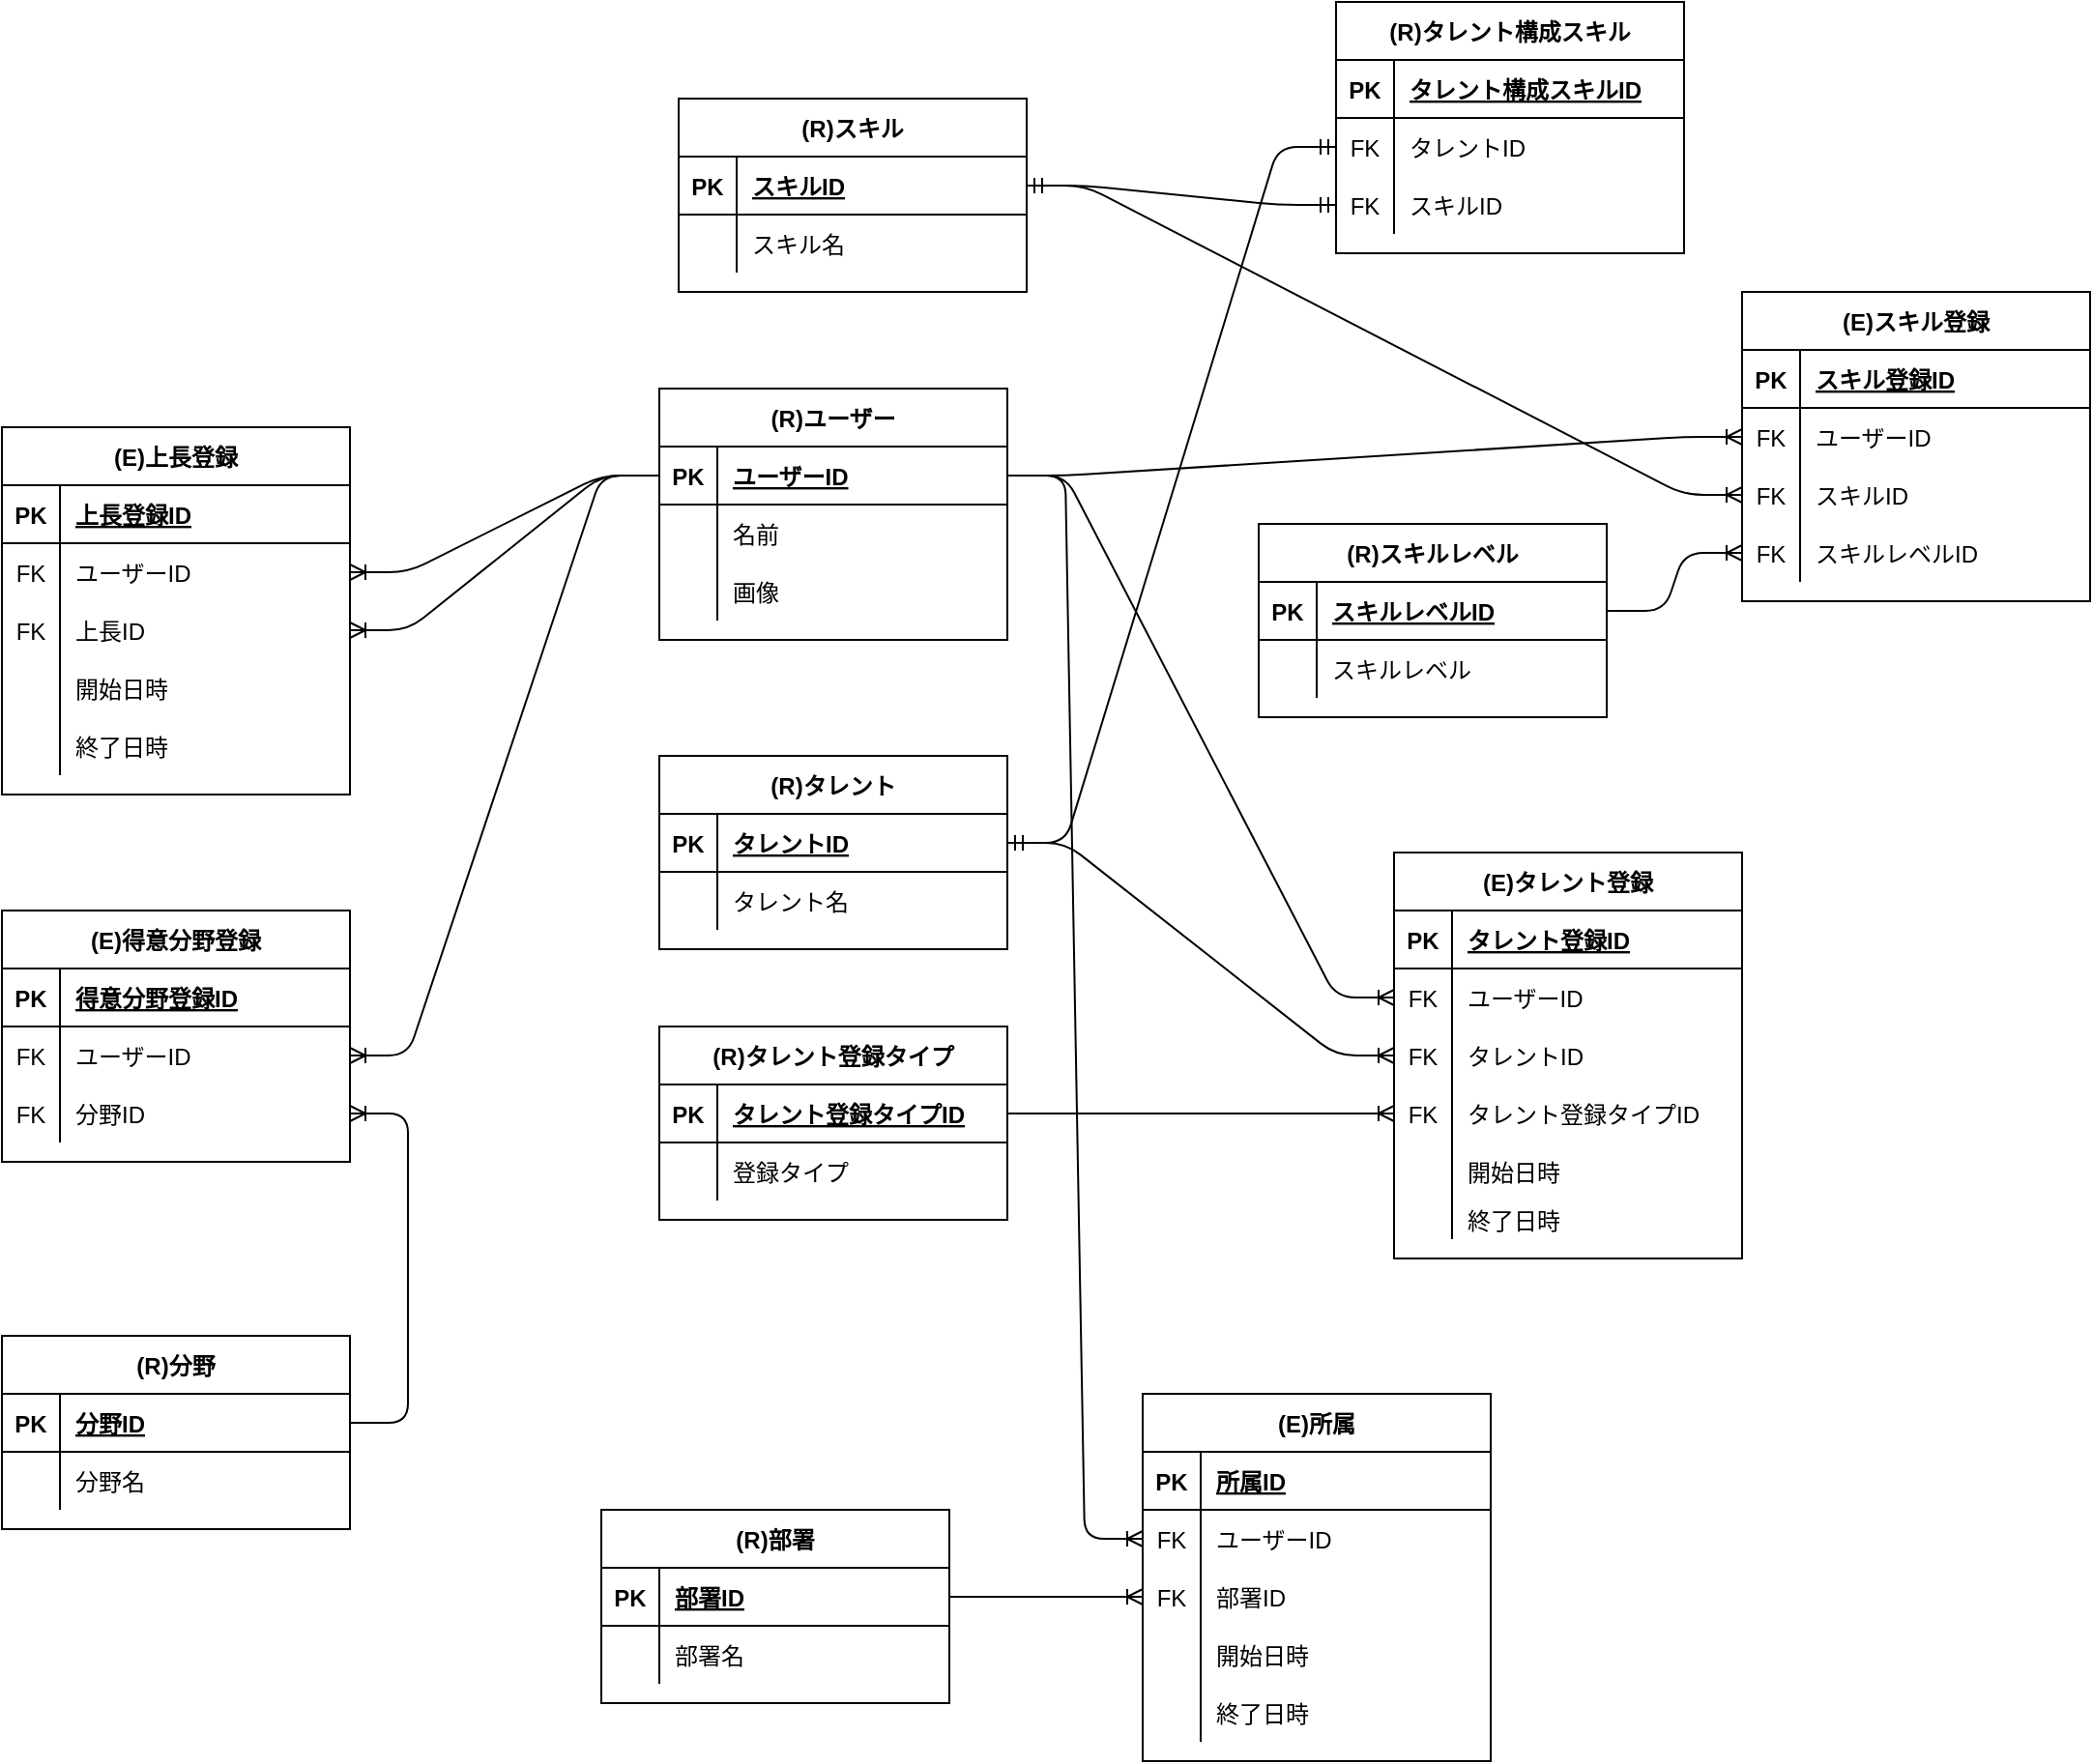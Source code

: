 <mxfile version="13.8.1" type="github">
  <diagram id="JPElbBWOqCpzy2jqANNV" name="Page-1">
    <mxGraphModel dx="4867" dy="1317" grid="1" gridSize="10" guides="1" tooltips="1" connect="1" arrows="1" fold="1" page="1" pageScale="1" pageWidth="827" pageHeight="1169" math="0" shadow="0" extFonts="Permanent Marker^https://fonts.googleapis.com/css?family=Permanent+Marker">
      <root>
        <mxCell id="0" />
        <mxCell id="1" parent="0" />
        <mxCell id="5wQCz63SCyljNWR6yYrc-65" value="(R)タレント登録タイプ" style="shape=table;startSize=30;container=1;collapsible=1;childLayout=tableLayout;fixedRows=1;rowLines=0;fontStyle=1;align=center;resizeLast=1;" parent="1" vertex="1">
          <mxGeometry x="-1580" y="590" width="180" height="100" as="geometry" />
        </mxCell>
        <mxCell id="5wQCz63SCyljNWR6yYrc-66" value="" style="shape=partialRectangle;collapsible=0;dropTarget=0;pointerEvents=0;fillColor=none;top=0;left=0;bottom=1;right=0;points=[[0,0.5],[1,0.5]];portConstraint=eastwest;" parent="5wQCz63SCyljNWR6yYrc-65" vertex="1">
          <mxGeometry y="30" width="180" height="30" as="geometry" />
        </mxCell>
        <mxCell id="5wQCz63SCyljNWR6yYrc-67" value="PK" style="shape=partialRectangle;connectable=0;fillColor=none;top=0;left=0;bottom=0;right=0;fontStyle=1;overflow=hidden;" parent="5wQCz63SCyljNWR6yYrc-66" vertex="1">
          <mxGeometry width="30" height="30" as="geometry" />
        </mxCell>
        <mxCell id="5wQCz63SCyljNWR6yYrc-68" value="タレント登録タイプID" style="shape=partialRectangle;connectable=0;fillColor=none;top=0;left=0;bottom=0;right=0;align=left;spacingLeft=6;fontStyle=5;overflow=hidden;" parent="5wQCz63SCyljNWR6yYrc-66" vertex="1">
          <mxGeometry x="30" width="150" height="30" as="geometry" />
        </mxCell>
        <mxCell id="5wQCz63SCyljNWR6yYrc-69" value="" style="shape=partialRectangle;collapsible=0;dropTarget=0;pointerEvents=0;fillColor=none;top=0;left=0;bottom=0;right=0;points=[[0,0.5],[1,0.5]];portConstraint=eastwest;" parent="5wQCz63SCyljNWR6yYrc-65" vertex="1">
          <mxGeometry y="60" width="180" height="30" as="geometry" />
        </mxCell>
        <mxCell id="5wQCz63SCyljNWR6yYrc-70" value="" style="shape=partialRectangle;connectable=0;fillColor=none;top=0;left=0;bottom=0;right=0;editable=1;overflow=hidden;" parent="5wQCz63SCyljNWR6yYrc-69" vertex="1">
          <mxGeometry width="30" height="30" as="geometry" />
        </mxCell>
        <mxCell id="5wQCz63SCyljNWR6yYrc-71" value="登録タイプ" style="shape=partialRectangle;connectable=0;fillColor=none;top=0;left=0;bottom=0;right=0;align=left;spacingLeft=6;overflow=hidden;" parent="5wQCz63SCyljNWR6yYrc-69" vertex="1">
          <mxGeometry x="30" width="150" height="30" as="geometry" />
        </mxCell>
        <mxCell id="5wQCz63SCyljNWR6yYrc-49" value="(R)タレント" style="shape=table;startSize=30;container=1;collapsible=1;childLayout=tableLayout;fixedRows=1;rowLines=0;fontStyle=1;align=center;resizeLast=1;" parent="1" vertex="1">
          <mxGeometry x="-1580" y="450" width="180" height="100" as="geometry" />
        </mxCell>
        <mxCell id="5wQCz63SCyljNWR6yYrc-50" value="" style="shape=partialRectangle;collapsible=0;dropTarget=0;pointerEvents=0;fillColor=none;top=0;left=0;bottom=1;right=0;points=[[0,0.5],[1,0.5]];portConstraint=eastwest;" parent="5wQCz63SCyljNWR6yYrc-49" vertex="1">
          <mxGeometry y="30" width="180" height="30" as="geometry" />
        </mxCell>
        <mxCell id="5wQCz63SCyljNWR6yYrc-51" value="PK" style="shape=partialRectangle;connectable=0;fillColor=none;top=0;left=0;bottom=0;right=0;fontStyle=1;overflow=hidden;" parent="5wQCz63SCyljNWR6yYrc-50" vertex="1">
          <mxGeometry width="30" height="30" as="geometry" />
        </mxCell>
        <mxCell id="5wQCz63SCyljNWR6yYrc-52" value="タレントID" style="shape=partialRectangle;connectable=0;fillColor=none;top=0;left=0;bottom=0;right=0;align=left;spacingLeft=6;fontStyle=5;overflow=hidden;" parent="5wQCz63SCyljNWR6yYrc-50" vertex="1">
          <mxGeometry x="30" width="150" height="30" as="geometry" />
        </mxCell>
        <mxCell id="5wQCz63SCyljNWR6yYrc-53" value="" style="shape=partialRectangle;collapsible=0;dropTarget=0;pointerEvents=0;fillColor=none;top=0;left=0;bottom=0;right=0;points=[[0,0.5],[1,0.5]];portConstraint=eastwest;" parent="5wQCz63SCyljNWR6yYrc-49" vertex="1">
          <mxGeometry y="60" width="180" height="30" as="geometry" />
        </mxCell>
        <mxCell id="5wQCz63SCyljNWR6yYrc-54" value="" style="shape=partialRectangle;connectable=0;fillColor=none;top=0;left=0;bottom=0;right=0;editable=1;overflow=hidden;" parent="5wQCz63SCyljNWR6yYrc-53" vertex="1">
          <mxGeometry width="30" height="30" as="geometry" />
        </mxCell>
        <mxCell id="5wQCz63SCyljNWR6yYrc-55" value="タレント名" style="shape=partialRectangle;connectable=0;fillColor=none;top=0;left=0;bottom=0;right=0;align=left;spacingLeft=6;overflow=hidden;" parent="5wQCz63SCyljNWR6yYrc-53" vertex="1">
          <mxGeometry x="30" width="150" height="30" as="geometry" />
        </mxCell>
        <mxCell id="5wQCz63SCyljNWR6yYrc-14" value="(R)ユーザー" style="shape=table;startSize=30;container=1;collapsible=1;childLayout=tableLayout;fixedRows=1;rowLines=0;fontStyle=1;align=center;resizeLast=1;" parent="1" vertex="1">
          <mxGeometry x="-1580" y="260" width="180" height="130" as="geometry" />
        </mxCell>
        <mxCell id="5wQCz63SCyljNWR6yYrc-15" value="" style="shape=partialRectangle;collapsible=0;dropTarget=0;pointerEvents=0;fillColor=none;top=0;left=0;bottom=1;right=0;points=[[0,0.5],[1,0.5]];portConstraint=eastwest;" parent="5wQCz63SCyljNWR6yYrc-14" vertex="1">
          <mxGeometry y="30" width="180" height="30" as="geometry" />
        </mxCell>
        <mxCell id="5wQCz63SCyljNWR6yYrc-16" value="PK" style="shape=partialRectangle;connectable=0;fillColor=none;top=0;left=0;bottom=0;right=0;fontStyle=1;overflow=hidden;" parent="5wQCz63SCyljNWR6yYrc-15" vertex="1">
          <mxGeometry width="30" height="30" as="geometry" />
        </mxCell>
        <mxCell id="5wQCz63SCyljNWR6yYrc-17" value="ユーザーID" style="shape=partialRectangle;connectable=0;fillColor=none;top=0;left=0;bottom=0;right=0;align=left;spacingLeft=6;fontStyle=5;overflow=hidden;" parent="5wQCz63SCyljNWR6yYrc-15" vertex="1">
          <mxGeometry x="30" width="150" height="30" as="geometry" />
        </mxCell>
        <mxCell id="5wQCz63SCyljNWR6yYrc-18" value="" style="shape=partialRectangle;collapsible=0;dropTarget=0;pointerEvents=0;fillColor=none;top=0;left=0;bottom=0;right=0;points=[[0,0.5],[1,0.5]];portConstraint=eastwest;" parent="5wQCz63SCyljNWR6yYrc-14" vertex="1">
          <mxGeometry y="60" width="180" height="30" as="geometry" />
        </mxCell>
        <mxCell id="5wQCz63SCyljNWR6yYrc-19" value="" style="shape=partialRectangle;connectable=0;fillColor=none;top=0;left=0;bottom=0;right=0;editable=1;overflow=hidden;" parent="5wQCz63SCyljNWR6yYrc-18" vertex="1">
          <mxGeometry width="30" height="30" as="geometry" />
        </mxCell>
        <mxCell id="5wQCz63SCyljNWR6yYrc-20" value="名前" style="shape=partialRectangle;connectable=0;fillColor=none;top=0;left=0;bottom=0;right=0;align=left;spacingLeft=6;overflow=hidden;" parent="5wQCz63SCyljNWR6yYrc-18" vertex="1">
          <mxGeometry x="30" width="150" height="30" as="geometry" />
        </mxCell>
        <mxCell id="5wQCz63SCyljNWR6yYrc-21" value="" style="shape=partialRectangle;collapsible=0;dropTarget=0;pointerEvents=0;fillColor=none;top=0;left=0;bottom=0;right=0;points=[[0,0.5],[1,0.5]];portConstraint=eastwest;" parent="5wQCz63SCyljNWR6yYrc-14" vertex="1">
          <mxGeometry y="90" width="180" height="30" as="geometry" />
        </mxCell>
        <mxCell id="5wQCz63SCyljNWR6yYrc-22" value="" style="shape=partialRectangle;connectable=0;fillColor=none;top=0;left=0;bottom=0;right=0;editable=1;overflow=hidden;" parent="5wQCz63SCyljNWR6yYrc-21" vertex="1">
          <mxGeometry width="30" height="30" as="geometry" />
        </mxCell>
        <mxCell id="5wQCz63SCyljNWR6yYrc-23" value="画像" style="shape=partialRectangle;connectable=0;fillColor=none;top=0;left=0;bottom=0;right=0;align=left;spacingLeft=6;overflow=hidden;" parent="5wQCz63SCyljNWR6yYrc-21" vertex="1">
          <mxGeometry x="30" width="150" height="30" as="geometry" />
        </mxCell>
        <mxCell id="5wQCz63SCyljNWR6yYrc-81" value="" style="edgeStyle=entityRelationEdgeStyle;fontSize=12;html=1;endArrow=ERoneToMany;exitX=1;exitY=0.5;exitDx=0;exitDy=0;entryX=0;entryY=0.5;entryDx=0;entryDy=0;" parent="1" source="5wQCz63SCyljNWR6yYrc-66" target="5wQCz63SCyljNWR6yYrc-37" edge="1">
          <mxGeometry width="100" height="100" relative="1" as="geometry">
            <mxPoint x="-880" y="650" as="sourcePoint" />
            <mxPoint x="-780" y="550" as="targetPoint" />
          </mxGeometry>
        </mxCell>
        <mxCell id="5wQCz63SCyljNWR6yYrc-82" value="" style="edgeStyle=entityRelationEdgeStyle;fontSize=12;html=1;endArrow=ERoneToMany;exitX=1;exitY=0.5;exitDx=0;exitDy=0;" parent="1" source="5wQCz63SCyljNWR6yYrc-50" target="5wQCz63SCyljNWR6yYrc-34" edge="1">
          <mxGeometry width="100" height="100" relative="1" as="geometry">
            <mxPoint x="-880" y="650" as="sourcePoint" />
            <mxPoint x="-780" y="550" as="targetPoint" />
          </mxGeometry>
        </mxCell>
        <mxCell id="5wQCz63SCyljNWR6yYrc-83" value="" style="edgeStyle=entityRelationEdgeStyle;fontSize=12;html=1;endArrow=ERoneToMany;entryX=0;entryY=0.5;entryDx=0;entryDy=0;" parent="1" source="5wQCz63SCyljNWR6yYrc-15" target="5wQCz63SCyljNWR6yYrc-31" edge="1">
          <mxGeometry width="100" height="100" relative="1" as="geometry">
            <mxPoint x="-880" y="650" as="sourcePoint" />
            <mxPoint x="-780" y="550" as="targetPoint" />
          </mxGeometry>
        </mxCell>
        <mxCell id="5wQCz63SCyljNWR6yYrc-97" value="" style="edgeStyle=entityRelationEdgeStyle;fontSize=12;html=1;endArrow=ERmandOne;startArrow=ERmandOne;exitX=1;exitY=0.5;exitDx=0;exitDy=0;" parent="1" source="5wQCz63SCyljNWR6yYrc-50" target="5wQCz63SCyljNWR6yYrc-88" edge="1">
          <mxGeometry width="100" height="100" relative="1" as="geometry">
            <mxPoint x="-1090" y="490" as="sourcePoint" />
            <mxPoint x="-990" y="390" as="targetPoint" />
          </mxGeometry>
        </mxCell>
        <mxCell id="5wQCz63SCyljNWR6yYrc-98" value="(R)スキル" style="shape=table;startSize=30;container=1;collapsible=1;childLayout=tableLayout;fixedRows=1;rowLines=0;fontStyle=1;align=center;resizeLast=1;" parent="1" vertex="1">
          <mxGeometry x="-1570" y="110" width="180" height="100" as="geometry" />
        </mxCell>
        <mxCell id="5wQCz63SCyljNWR6yYrc-99" value="" style="shape=partialRectangle;collapsible=0;dropTarget=0;pointerEvents=0;fillColor=none;top=0;left=0;bottom=1;right=0;points=[[0,0.5],[1,0.5]];portConstraint=eastwest;" parent="5wQCz63SCyljNWR6yYrc-98" vertex="1">
          <mxGeometry y="30" width="180" height="30" as="geometry" />
        </mxCell>
        <mxCell id="5wQCz63SCyljNWR6yYrc-100" value="PK" style="shape=partialRectangle;connectable=0;fillColor=none;top=0;left=0;bottom=0;right=0;fontStyle=1;overflow=hidden;" parent="5wQCz63SCyljNWR6yYrc-99" vertex="1">
          <mxGeometry width="30" height="30" as="geometry" />
        </mxCell>
        <mxCell id="5wQCz63SCyljNWR6yYrc-101" value="スキルID" style="shape=partialRectangle;connectable=0;fillColor=none;top=0;left=0;bottom=0;right=0;align=left;spacingLeft=6;fontStyle=5;overflow=hidden;" parent="5wQCz63SCyljNWR6yYrc-99" vertex="1">
          <mxGeometry x="30" width="150" height="30" as="geometry" />
        </mxCell>
        <mxCell id="5wQCz63SCyljNWR6yYrc-102" value="" style="shape=partialRectangle;collapsible=0;dropTarget=0;pointerEvents=0;fillColor=none;top=0;left=0;bottom=0;right=0;points=[[0,0.5],[1,0.5]];portConstraint=eastwest;" parent="5wQCz63SCyljNWR6yYrc-98" vertex="1">
          <mxGeometry y="60" width="180" height="30" as="geometry" />
        </mxCell>
        <mxCell id="5wQCz63SCyljNWR6yYrc-103" value="" style="shape=partialRectangle;connectable=0;fillColor=none;top=0;left=0;bottom=0;right=0;editable=1;overflow=hidden;" parent="5wQCz63SCyljNWR6yYrc-102" vertex="1">
          <mxGeometry width="30" height="30" as="geometry" />
        </mxCell>
        <mxCell id="5wQCz63SCyljNWR6yYrc-104" value="スキル名" style="shape=partialRectangle;connectable=0;fillColor=none;top=0;left=0;bottom=0;right=0;align=left;spacingLeft=6;overflow=hidden;" parent="5wQCz63SCyljNWR6yYrc-102" vertex="1">
          <mxGeometry x="30" width="150" height="30" as="geometry" />
        </mxCell>
        <mxCell id="5wQCz63SCyljNWR6yYrc-111" value="" style="edgeStyle=entityRelationEdgeStyle;fontSize=12;html=1;endArrow=ERmandOne;startArrow=ERmandOne;exitX=1;exitY=0.5;exitDx=0;exitDy=0;entryX=0;entryY=0.5;entryDx=0;entryDy=0;" parent="1" source="5wQCz63SCyljNWR6yYrc-99" target="5wQCz63SCyljNWR6yYrc-91" edge="1">
          <mxGeometry width="100" height="100" relative="1" as="geometry">
            <mxPoint x="-1320" y="610" as="sourcePoint" />
            <mxPoint x="-1220" y="510" as="targetPoint" />
          </mxGeometry>
        </mxCell>
        <mxCell id="5wQCz63SCyljNWR6yYrc-112" value="(E)スキル登録" style="shape=table;startSize=30;container=1;collapsible=1;childLayout=tableLayout;fixedRows=1;rowLines=0;fontStyle=1;align=center;resizeLast=1;" parent="1" vertex="1">
          <mxGeometry x="-1020" y="210" width="180" height="160" as="geometry" />
        </mxCell>
        <mxCell id="5wQCz63SCyljNWR6yYrc-113" value="" style="shape=partialRectangle;collapsible=0;dropTarget=0;pointerEvents=0;fillColor=none;top=0;left=0;bottom=1;right=0;points=[[0,0.5],[1,0.5]];portConstraint=eastwest;" parent="5wQCz63SCyljNWR6yYrc-112" vertex="1">
          <mxGeometry y="30" width="180" height="30" as="geometry" />
        </mxCell>
        <mxCell id="5wQCz63SCyljNWR6yYrc-114" value="PK" style="shape=partialRectangle;connectable=0;fillColor=none;top=0;left=0;bottom=0;right=0;fontStyle=1;overflow=hidden;" parent="5wQCz63SCyljNWR6yYrc-113" vertex="1">
          <mxGeometry width="30" height="30" as="geometry" />
        </mxCell>
        <mxCell id="5wQCz63SCyljNWR6yYrc-115" value="スキル登録ID" style="shape=partialRectangle;connectable=0;fillColor=none;top=0;left=0;bottom=0;right=0;align=left;spacingLeft=6;fontStyle=5;overflow=hidden;" parent="5wQCz63SCyljNWR6yYrc-113" vertex="1">
          <mxGeometry x="30" width="150" height="30" as="geometry" />
        </mxCell>
        <mxCell id="5wQCz63SCyljNWR6yYrc-116" value="" style="shape=partialRectangle;collapsible=0;dropTarget=0;pointerEvents=0;fillColor=none;top=0;left=0;bottom=0;right=0;points=[[0,0.5],[1,0.5]];portConstraint=eastwest;" parent="5wQCz63SCyljNWR6yYrc-112" vertex="1">
          <mxGeometry y="60" width="180" height="30" as="geometry" />
        </mxCell>
        <mxCell id="5wQCz63SCyljNWR6yYrc-117" value="FK" style="shape=partialRectangle;connectable=0;fillColor=none;top=0;left=0;bottom=0;right=0;editable=1;overflow=hidden;" parent="5wQCz63SCyljNWR6yYrc-116" vertex="1">
          <mxGeometry width="30" height="30" as="geometry" />
        </mxCell>
        <mxCell id="5wQCz63SCyljNWR6yYrc-118" value="ユーザーID" style="shape=partialRectangle;connectable=0;fillColor=none;top=0;left=0;bottom=0;right=0;align=left;spacingLeft=6;overflow=hidden;" parent="5wQCz63SCyljNWR6yYrc-116" vertex="1">
          <mxGeometry x="30" width="150" height="30" as="geometry" />
        </mxCell>
        <mxCell id="5wQCz63SCyljNWR6yYrc-119" value="" style="shape=partialRectangle;collapsible=0;dropTarget=0;pointerEvents=0;fillColor=none;top=0;left=0;bottom=0;right=0;points=[[0,0.5],[1,0.5]];portConstraint=eastwest;" parent="5wQCz63SCyljNWR6yYrc-112" vertex="1">
          <mxGeometry y="90" width="180" height="30" as="geometry" />
        </mxCell>
        <mxCell id="5wQCz63SCyljNWR6yYrc-120" value="FK" style="shape=partialRectangle;connectable=0;fillColor=none;top=0;left=0;bottom=0;right=0;editable=1;overflow=hidden;" parent="5wQCz63SCyljNWR6yYrc-119" vertex="1">
          <mxGeometry width="30" height="30" as="geometry" />
        </mxCell>
        <mxCell id="5wQCz63SCyljNWR6yYrc-121" value="スキルID" style="shape=partialRectangle;connectable=0;fillColor=none;top=0;left=0;bottom=0;right=0;align=left;spacingLeft=6;overflow=hidden;" parent="5wQCz63SCyljNWR6yYrc-119" vertex="1">
          <mxGeometry x="30" width="150" height="30" as="geometry" />
        </mxCell>
        <mxCell id="5wQCz63SCyljNWR6yYrc-122" value="" style="shape=partialRectangle;collapsible=0;dropTarget=0;pointerEvents=0;fillColor=none;top=0;left=0;bottom=0;right=0;points=[[0,0.5],[1,0.5]];portConstraint=eastwest;" parent="5wQCz63SCyljNWR6yYrc-112" vertex="1">
          <mxGeometry y="120" width="180" height="30" as="geometry" />
        </mxCell>
        <mxCell id="5wQCz63SCyljNWR6yYrc-123" value="FK" style="shape=partialRectangle;connectable=0;fillColor=none;top=0;left=0;bottom=0;right=0;editable=1;overflow=hidden;" parent="5wQCz63SCyljNWR6yYrc-122" vertex="1">
          <mxGeometry width="30" height="30" as="geometry" />
        </mxCell>
        <mxCell id="5wQCz63SCyljNWR6yYrc-124" value="スキルレベルID" style="shape=partialRectangle;connectable=0;fillColor=none;top=0;left=0;bottom=0;right=0;align=left;spacingLeft=6;overflow=hidden;" parent="5wQCz63SCyljNWR6yYrc-122" vertex="1">
          <mxGeometry x="30" width="150" height="30" as="geometry" />
        </mxCell>
        <mxCell id="5wQCz63SCyljNWR6yYrc-125" value="" style="edgeStyle=entityRelationEdgeStyle;fontSize=12;html=1;endArrow=ERoneToMany;entryX=0;entryY=0.5;entryDx=0;entryDy=0;exitX=1;exitY=0.5;exitDx=0;exitDy=0;" parent="1" source="5wQCz63SCyljNWR6yYrc-15" target="5wQCz63SCyljNWR6yYrc-116" edge="1">
          <mxGeometry width="100" height="100" relative="1" as="geometry">
            <mxPoint x="-1320" y="610" as="sourcePoint" />
            <mxPoint x="-1220" y="510" as="targetPoint" />
          </mxGeometry>
        </mxCell>
        <mxCell id="5wQCz63SCyljNWR6yYrc-126" value="" style="edgeStyle=entityRelationEdgeStyle;fontSize=12;html=1;endArrow=ERoneToMany;exitX=1;exitY=0.5;exitDx=0;exitDy=0;entryX=0;entryY=0.5;entryDx=0;entryDy=0;" parent="1" source="5wQCz63SCyljNWR6yYrc-99" target="5wQCz63SCyljNWR6yYrc-119" edge="1">
          <mxGeometry width="100" height="100" relative="1" as="geometry">
            <mxPoint x="-1230" y="390" as="sourcePoint" />
            <mxPoint x="-1130" y="290" as="targetPoint" />
          </mxGeometry>
        </mxCell>
        <mxCell id="5wQCz63SCyljNWR6yYrc-84" value="(R)タレント構成スキル" style="shape=table;startSize=30;container=1;collapsible=1;childLayout=tableLayout;fixedRows=1;rowLines=0;fontStyle=1;align=center;resizeLast=1;" parent="1" vertex="1">
          <mxGeometry x="-1230" y="60" width="180" height="130" as="geometry" />
        </mxCell>
        <mxCell id="5wQCz63SCyljNWR6yYrc-85" value="" style="shape=partialRectangle;collapsible=0;dropTarget=0;pointerEvents=0;fillColor=none;top=0;left=0;bottom=1;right=0;points=[[0,0.5],[1,0.5]];portConstraint=eastwest;" parent="5wQCz63SCyljNWR6yYrc-84" vertex="1">
          <mxGeometry y="30" width="180" height="30" as="geometry" />
        </mxCell>
        <mxCell id="5wQCz63SCyljNWR6yYrc-86" value="PK" style="shape=partialRectangle;connectable=0;fillColor=none;top=0;left=0;bottom=0;right=0;fontStyle=1;overflow=hidden;" parent="5wQCz63SCyljNWR6yYrc-85" vertex="1">
          <mxGeometry width="30" height="30" as="geometry" />
        </mxCell>
        <mxCell id="5wQCz63SCyljNWR6yYrc-87" value="タレント構成スキルID" style="shape=partialRectangle;connectable=0;fillColor=none;top=0;left=0;bottom=0;right=0;align=left;spacingLeft=6;fontStyle=5;overflow=hidden;" parent="5wQCz63SCyljNWR6yYrc-85" vertex="1">
          <mxGeometry x="30" width="150" height="30" as="geometry" />
        </mxCell>
        <mxCell id="5wQCz63SCyljNWR6yYrc-88" value="" style="shape=partialRectangle;collapsible=0;dropTarget=0;pointerEvents=0;fillColor=none;top=0;left=0;bottom=0;right=0;points=[[0,0.5],[1,0.5]];portConstraint=eastwest;" parent="5wQCz63SCyljNWR6yYrc-84" vertex="1">
          <mxGeometry y="60" width="180" height="30" as="geometry" />
        </mxCell>
        <mxCell id="5wQCz63SCyljNWR6yYrc-89" value="FK" style="shape=partialRectangle;connectable=0;fillColor=none;top=0;left=0;bottom=0;right=0;editable=1;overflow=hidden;" parent="5wQCz63SCyljNWR6yYrc-88" vertex="1">
          <mxGeometry width="30" height="30" as="geometry" />
        </mxCell>
        <mxCell id="5wQCz63SCyljNWR6yYrc-90" value="タレントID" style="shape=partialRectangle;connectable=0;fillColor=none;top=0;left=0;bottom=0;right=0;align=left;spacingLeft=6;overflow=hidden;" parent="5wQCz63SCyljNWR6yYrc-88" vertex="1">
          <mxGeometry x="30" width="150" height="30" as="geometry" />
        </mxCell>
        <mxCell id="5wQCz63SCyljNWR6yYrc-91" value="" style="shape=partialRectangle;collapsible=0;dropTarget=0;pointerEvents=0;fillColor=none;top=0;left=0;bottom=0;right=0;points=[[0,0.5],[1,0.5]];portConstraint=eastwest;" parent="5wQCz63SCyljNWR6yYrc-84" vertex="1">
          <mxGeometry y="90" width="180" height="30" as="geometry" />
        </mxCell>
        <mxCell id="5wQCz63SCyljNWR6yYrc-92" value="FK" style="shape=partialRectangle;connectable=0;fillColor=none;top=0;left=0;bottom=0;right=0;editable=1;overflow=hidden;" parent="5wQCz63SCyljNWR6yYrc-91" vertex="1">
          <mxGeometry width="30" height="30" as="geometry" />
        </mxCell>
        <mxCell id="5wQCz63SCyljNWR6yYrc-93" value="スキルID" style="shape=partialRectangle;connectable=0;fillColor=none;top=0;left=0;bottom=0;right=0;align=left;spacingLeft=6;overflow=hidden;" parent="5wQCz63SCyljNWR6yYrc-91" vertex="1">
          <mxGeometry x="30" width="150" height="30" as="geometry" />
        </mxCell>
        <mxCell id="5wQCz63SCyljNWR6yYrc-127" value="(R)スキルレベル" style="shape=table;startSize=30;container=1;collapsible=1;childLayout=tableLayout;fixedRows=1;rowLines=0;fontStyle=1;align=center;resizeLast=1;" parent="1" vertex="1">
          <mxGeometry x="-1270" y="330" width="180" height="100" as="geometry" />
        </mxCell>
        <mxCell id="5wQCz63SCyljNWR6yYrc-128" value="" style="shape=partialRectangle;collapsible=0;dropTarget=0;pointerEvents=0;fillColor=none;top=0;left=0;bottom=1;right=0;points=[[0,0.5],[1,0.5]];portConstraint=eastwest;" parent="5wQCz63SCyljNWR6yYrc-127" vertex="1">
          <mxGeometry y="30" width="180" height="30" as="geometry" />
        </mxCell>
        <mxCell id="5wQCz63SCyljNWR6yYrc-129" value="PK" style="shape=partialRectangle;connectable=0;fillColor=none;top=0;left=0;bottom=0;right=0;fontStyle=1;overflow=hidden;" parent="5wQCz63SCyljNWR6yYrc-128" vertex="1">
          <mxGeometry width="30" height="30" as="geometry" />
        </mxCell>
        <mxCell id="5wQCz63SCyljNWR6yYrc-130" value="スキルレベルID" style="shape=partialRectangle;connectable=0;fillColor=none;top=0;left=0;bottom=0;right=0;align=left;spacingLeft=6;fontStyle=5;overflow=hidden;" parent="5wQCz63SCyljNWR6yYrc-128" vertex="1">
          <mxGeometry x="30" width="150" height="30" as="geometry" />
        </mxCell>
        <mxCell id="5wQCz63SCyljNWR6yYrc-131" value="" style="shape=partialRectangle;collapsible=0;dropTarget=0;pointerEvents=0;fillColor=none;top=0;left=0;bottom=0;right=0;points=[[0,0.5],[1,0.5]];portConstraint=eastwest;" parent="5wQCz63SCyljNWR6yYrc-127" vertex="1">
          <mxGeometry y="60" width="180" height="30" as="geometry" />
        </mxCell>
        <mxCell id="5wQCz63SCyljNWR6yYrc-132" value="" style="shape=partialRectangle;connectable=0;fillColor=none;top=0;left=0;bottom=0;right=0;editable=1;overflow=hidden;" parent="5wQCz63SCyljNWR6yYrc-131" vertex="1">
          <mxGeometry width="30" height="30" as="geometry" />
        </mxCell>
        <mxCell id="5wQCz63SCyljNWR6yYrc-133" value="スキルレベル" style="shape=partialRectangle;connectable=0;fillColor=none;top=0;left=0;bottom=0;right=0;align=left;spacingLeft=6;overflow=hidden;" parent="5wQCz63SCyljNWR6yYrc-131" vertex="1">
          <mxGeometry x="30" width="150" height="30" as="geometry" />
        </mxCell>
        <mxCell id="5wQCz63SCyljNWR6yYrc-140" value="" style="edgeStyle=entityRelationEdgeStyle;fontSize=12;html=1;endArrow=ERoneToMany;entryX=0;entryY=0.5;entryDx=0;entryDy=0;" parent="1" source="5wQCz63SCyljNWR6yYrc-128" target="5wQCz63SCyljNWR6yYrc-122" edge="1">
          <mxGeometry width="100" height="100" relative="1" as="geometry">
            <mxPoint x="-1080" y="540" as="sourcePoint" />
            <mxPoint x="-980" y="440" as="targetPoint" />
          </mxGeometry>
        </mxCell>
        <mxCell id="5wQCz63SCyljNWR6yYrc-27" value="(E)タレント登録" style="shape=table;startSize=30;container=1;collapsible=1;childLayout=tableLayout;fixedRows=1;rowLines=0;fontStyle=1;align=center;resizeLast=1;" parent="1" vertex="1">
          <mxGeometry x="-1200" y="500" width="180" height="210" as="geometry" />
        </mxCell>
        <mxCell id="5wQCz63SCyljNWR6yYrc-28" value="" style="shape=partialRectangle;collapsible=0;dropTarget=0;pointerEvents=0;fillColor=none;top=0;left=0;bottom=1;right=0;points=[[0,0.5],[1,0.5]];portConstraint=eastwest;" parent="5wQCz63SCyljNWR6yYrc-27" vertex="1">
          <mxGeometry y="30" width="180" height="30" as="geometry" />
        </mxCell>
        <mxCell id="5wQCz63SCyljNWR6yYrc-29" value="PK" style="shape=partialRectangle;connectable=0;fillColor=none;top=0;left=0;bottom=0;right=0;fontStyle=1;overflow=hidden;" parent="5wQCz63SCyljNWR6yYrc-28" vertex="1">
          <mxGeometry width="30" height="30" as="geometry" />
        </mxCell>
        <mxCell id="5wQCz63SCyljNWR6yYrc-30" value="タレント登録ID" style="shape=partialRectangle;connectable=0;fillColor=none;top=0;left=0;bottom=0;right=0;align=left;spacingLeft=6;fontStyle=5;overflow=hidden;" parent="5wQCz63SCyljNWR6yYrc-28" vertex="1">
          <mxGeometry x="30" width="150" height="30" as="geometry" />
        </mxCell>
        <mxCell id="5wQCz63SCyljNWR6yYrc-31" value="" style="shape=partialRectangle;collapsible=0;dropTarget=0;pointerEvents=0;fillColor=none;top=0;left=0;bottom=0;right=0;points=[[0,0.5],[1,0.5]];portConstraint=eastwest;" parent="5wQCz63SCyljNWR6yYrc-27" vertex="1">
          <mxGeometry y="60" width="180" height="30" as="geometry" />
        </mxCell>
        <mxCell id="5wQCz63SCyljNWR6yYrc-32" value="FK" style="shape=partialRectangle;connectable=0;fillColor=none;top=0;left=0;bottom=0;right=0;editable=1;overflow=hidden;" parent="5wQCz63SCyljNWR6yYrc-31" vertex="1">
          <mxGeometry width="30" height="30" as="geometry" />
        </mxCell>
        <mxCell id="5wQCz63SCyljNWR6yYrc-33" value="ユーザーID" style="shape=partialRectangle;connectable=0;fillColor=none;top=0;left=0;bottom=0;right=0;align=left;spacingLeft=6;overflow=hidden;" parent="5wQCz63SCyljNWR6yYrc-31" vertex="1">
          <mxGeometry x="30" width="150" height="30" as="geometry" />
        </mxCell>
        <mxCell id="5wQCz63SCyljNWR6yYrc-34" value="" style="shape=partialRectangle;collapsible=0;dropTarget=0;pointerEvents=0;fillColor=none;top=0;left=0;bottom=0;right=0;points=[[0,0.5],[1,0.5]];portConstraint=eastwest;" parent="5wQCz63SCyljNWR6yYrc-27" vertex="1">
          <mxGeometry y="90" width="180" height="30" as="geometry" />
        </mxCell>
        <mxCell id="5wQCz63SCyljNWR6yYrc-35" value="FK" style="shape=partialRectangle;connectable=0;fillColor=none;top=0;left=0;bottom=0;right=0;editable=1;overflow=hidden;" parent="5wQCz63SCyljNWR6yYrc-34" vertex="1">
          <mxGeometry width="30" height="30" as="geometry" />
        </mxCell>
        <mxCell id="5wQCz63SCyljNWR6yYrc-36" value="タレントID" style="shape=partialRectangle;connectable=0;fillColor=none;top=0;left=0;bottom=0;right=0;align=left;spacingLeft=6;overflow=hidden;" parent="5wQCz63SCyljNWR6yYrc-34" vertex="1">
          <mxGeometry x="30" width="150" height="30" as="geometry" />
        </mxCell>
        <mxCell id="5wQCz63SCyljNWR6yYrc-37" value="" style="shape=partialRectangle;collapsible=0;dropTarget=0;pointerEvents=0;fillColor=none;top=0;left=0;bottom=0;right=0;points=[[0,0.5],[1,0.5]];portConstraint=eastwest;" parent="5wQCz63SCyljNWR6yYrc-27" vertex="1">
          <mxGeometry y="120" width="180" height="30" as="geometry" />
        </mxCell>
        <mxCell id="5wQCz63SCyljNWR6yYrc-38" value="FK" style="shape=partialRectangle;connectable=0;fillColor=none;top=0;left=0;bottom=0;right=0;editable=1;overflow=hidden;" parent="5wQCz63SCyljNWR6yYrc-37" vertex="1">
          <mxGeometry width="30" height="30" as="geometry" />
        </mxCell>
        <mxCell id="5wQCz63SCyljNWR6yYrc-39" value="タレント登録タイプID" style="shape=partialRectangle;connectable=0;fillColor=none;top=0;left=0;bottom=0;right=0;align=left;spacingLeft=6;overflow=hidden;" parent="5wQCz63SCyljNWR6yYrc-37" vertex="1">
          <mxGeometry x="30" width="150" height="30" as="geometry" />
        </mxCell>
        <mxCell id="5wQCz63SCyljNWR6yYrc-43" value="" style="shape=partialRectangle;collapsible=0;dropTarget=0;pointerEvents=0;fillColor=none;top=0;left=0;bottom=0;right=0;points=[[0,0.5],[1,0.5]];portConstraint=eastwest;" parent="5wQCz63SCyljNWR6yYrc-27" vertex="1">
          <mxGeometry y="150" width="180" height="30" as="geometry" />
        </mxCell>
        <mxCell id="5wQCz63SCyljNWR6yYrc-44" value="" style="shape=partialRectangle;connectable=0;fillColor=none;top=0;left=0;bottom=0;right=0;editable=1;overflow=hidden;" parent="5wQCz63SCyljNWR6yYrc-43" vertex="1">
          <mxGeometry width="30" height="30" as="geometry" />
        </mxCell>
        <mxCell id="5wQCz63SCyljNWR6yYrc-45" value="開始日時" style="shape=partialRectangle;connectable=0;fillColor=none;top=0;left=0;bottom=0;right=0;align=left;spacingLeft=6;overflow=hidden;" parent="5wQCz63SCyljNWR6yYrc-43" vertex="1">
          <mxGeometry x="30" width="150" height="30" as="geometry" />
        </mxCell>
        <mxCell id="5wQCz63SCyljNWR6yYrc-46" value="" style="shape=partialRectangle;collapsible=0;dropTarget=0;pointerEvents=0;fillColor=none;top=0;left=0;bottom=0;right=0;points=[[0,0.5],[1,0.5]];portConstraint=eastwest;" parent="5wQCz63SCyljNWR6yYrc-27" vertex="1">
          <mxGeometry y="180" width="180" height="20" as="geometry" />
        </mxCell>
        <mxCell id="5wQCz63SCyljNWR6yYrc-47" value="" style="shape=partialRectangle;connectable=0;fillColor=none;top=0;left=0;bottom=0;right=0;editable=1;overflow=hidden;" parent="5wQCz63SCyljNWR6yYrc-46" vertex="1">
          <mxGeometry width="30" height="20" as="geometry" />
        </mxCell>
        <mxCell id="5wQCz63SCyljNWR6yYrc-48" value="終了日時" style="shape=partialRectangle;connectable=0;fillColor=none;top=0;left=0;bottom=0;right=0;align=left;spacingLeft=6;overflow=hidden;" parent="5wQCz63SCyljNWR6yYrc-46" vertex="1">
          <mxGeometry x="30" width="150" height="20" as="geometry" />
        </mxCell>
        <mxCell id="5wQCz63SCyljNWR6yYrc-141" value="(E)所属" style="shape=table;startSize=30;container=1;collapsible=1;childLayout=tableLayout;fixedRows=1;rowLines=0;fontStyle=1;align=center;resizeLast=1;" parent="1" vertex="1">
          <mxGeometry x="-1330" y="780" width="180" height="190" as="geometry" />
        </mxCell>
        <mxCell id="5wQCz63SCyljNWR6yYrc-142" value="" style="shape=partialRectangle;collapsible=0;dropTarget=0;pointerEvents=0;fillColor=none;top=0;left=0;bottom=1;right=0;points=[[0,0.5],[1,0.5]];portConstraint=eastwest;" parent="5wQCz63SCyljNWR6yYrc-141" vertex="1">
          <mxGeometry y="30" width="180" height="30" as="geometry" />
        </mxCell>
        <mxCell id="5wQCz63SCyljNWR6yYrc-143" value="PK" style="shape=partialRectangle;connectable=0;fillColor=none;top=0;left=0;bottom=0;right=0;fontStyle=1;overflow=hidden;" parent="5wQCz63SCyljNWR6yYrc-142" vertex="1">
          <mxGeometry width="30" height="30" as="geometry" />
        </mxCell>
        <mxCell id="5wQCz63SCyljNWR6yYrc-144" value="所属ID" style="shape=partialRectangle;connectable=0;fillColor=none;top=0;left=0;bottom=0;right=0;align=left;spacingLeft=6;fontStyle=5;overflow=hidden;" parent="5wQCz63SCyljNWR6yYrc-142" vertex="1">
          <mxGeometry x="30" width="150" height="30" as="geometry" />
        </mxCell>
        <mxCell id="5wQCz63SCyljNWR6yYrc-145" value="" style="shape=partialRectangle;collapsible=0;dropTarget=0;pointerEvents=0;fillColor=none;top=0;left=0;bottom=0;right=0;points=[[0,0.5],[1,0.5]];portConstraint=eastwest;" parent="5wQCz63SCyljNWR6yYrc-141" vertex="1">
          <mxGeometry y="60" width="180" height="30" as="geometry" />
        </mxCell>
        <mxCell id="5wQCz63SCyljNWR6yYrc-146" value="FK" style="shape=partialRectangle;connectable=0;fillColor=none;top=0;left=0;bottom=0;right=0;editable=1;overflow=hidden;" parent="5wQCz63SCyljNWR6yYrc-145" vertex="1">
          <mxGeometry width="30" height="30" as="geometry" />
        </mxCell>
        <mxCell id="5wQCz63SCyljNWR6yYrc-147" value="ユーザーID" style="shape=partialRectangle;connectable=0;fillColor=none;top=0;left=0;bottom=0;right=0;align=left;spacingLeft=6;overflow=hidden;" parent="5wQCz63SCyljNWR6yYrc-145" vertex="1">
          <mxGeometry x="30" width="150" height="30" as="geometry" />
        </mxCell>
        <mxCell id="5wQCz63SCyljNWR6yYrc-148" value="" style="shape=partialRectangle;collapsible=0;dropTarget=0;pointerEvents=0;fillColor=none;top=0;left=0;bottom=0;right=0;points=[[0,0.5],[1,0.5]];portConstraint=eastwest;" parent="5wQCz63SCyljNWR6yYrc-141" vertex="1">
          <mxGeometry y="90" width="180" height="30" as="geometry" />
        </mxCell>
        <mxCell id="5wQCz63SCyljNWR6yYrc-149" value="FK" style="shape=partialRectangle;connectable=0;fillColor=none;top=0;left=0;bottom=0;right=0;editable=1;overflow=hidden;" parent="5wQCz63SCyljNWR6yYrc-148" vertex="1">
          <mxGeometry width="30" height="30" as="geometry" />
        </mxCell>
        <mxCell id="5wQCz63SCyljNWR6yYrc-150" value="部署ID" style="shape=partialRectangle;connectable=0;fillColor=none;top=0;left=0;bottom=0;right=0;align=left;spacingLeft=6;overflow=hidden;" parent="5wQCz63SCyljNWR6yYrc-148" vertex="1">
          <mxGeometry x="30" width="150" height="30" as="geometry" />
        </mxCell>
        <mxCell id="5wQCz63SCyljNWR6yYrc-151" value="" style="shape=partialRectangle;collapsible=0;dropTarget=0;pointerEvents=0;fillColor=none;top=0;left=0;bottom=0;right=0;points=[[0,0.5],[1,0.5]];portConstraint=eastwest;" parent="5wQCz63SCyljNWR6yYrc-141" vertex="1">
          <mxGeometry y="120" width="180" height="30" as="geometry" />
        </mxCell>
        <mxCell id="5wQCz63SCyljNWR6yYrc-152" value="" style="shape=partialRectangle;connectable=0;fillColor=none;top=0;left=0;bottom=0;right=0;editable=1;overflow=hidden;" parent="5wQCz63SCyljNWR6yYrc-151" vertex="1">
          <mxGeometry width="30" height="30" as="geometry" />
        </mxCell>
        <mxCell id="5wQCz63SCyljNWR6yYrc-153" value="開始日時" style="shape=partialRectangle;connectable=0;fillColor=none;top=0;left=0;bottom=0;right=0;align=left;spacingLeft=6;overflow=hidden;" parent="5wQCz63SCyljNWR6yYrc-151" vertex="1">
          <mxGeometry x="30" width="150" height="30" as="geometry" />
        </mxCell>
        <mxCell id="5wQCz63SCyljNWR6yYrc-154" value="" style="shape=partialRectangle;collapsible=0;dropTarget=0;pointerEvents=0;fillColor=none;top=0;left=0;bottom=0;right=0;points=[[0,0.5],[1,0.5]];portConstraint=eastwest;" parent="5wQCz63SCyljNWR6yYrc-141" vertex="1">
          <mxGeometry y="150" width="180" height="30" as="geometry" />
        </mxCell>
        <mxCell id="5wQCz63SCyljNWR6yYrc-155" value="" style="shape=partialRectangle;connectable=0;fillColor=none;top=0;left=0;bottom=0;right=0;editable=1;overflow=hidden;" parent="5wQCz63SCyljNWR6yYrc-154" vertex="1">
          <mxGeometry width="30" height="30" as="geometry" />
        </mxCell>
        <mxCell id="5wQCz63SCyljNWR6yYrc-156" value="終了日時" style="shape=partialRectangle;connectable=0;fillColor=none;top=0;left=0;bottom=0;right=0;align=left;spacingLeft=6;overflow=hidden;" parent="5wQCz63SCyljNWR6yYrc-154" vertex="1">
          <mxGeometry x="30" width="150" height="30" as="geometry" />
        </mxCell>
        <mxCell id="5wQCz63SCyljNWR6yYrc-157" value="" style="edgeStyle=entityRelationEdgeStyle;fontSize=12;html=1;endArrow=ERoneToMany;exitX=1;exitY=0.5;exitDx=0;exitDy=0;entryX=0;entryY=0.5;entryDx=0;entryDy=0;" parent="1" source="5wQCz63SCyljNWR6yYrc-15" target="5wQCz63SCyljNWR6yYrc-145" edge="1">
          <mxGeometry width="100" height="100" relative="1" as="geometry">
            <mxPoint x="-1320" y="610" as="sourcePoint" />
            <mxPoint x="-1220" y="510" as="targetPoint" />
          </mxGeometry>
        </mxCell>
        <mxCell id="5wQCz63SCyljNWR6yYrc-171" value="" style="edgeStyle=entityRelationEdgeStyle;fontSize=12;html=1;endArrow=ERoneToMany;exitX=1;exitY=0.5;exitDx=0;exitDy=0;entryX=0;entryY=0.5;entryDx=0;entryDy=0;" parent="1" source="5wQCz63SCyljNWR6yYrc-159" target="5wQCz63SCyljNWR6yYrc-148" edge="1">
          <mxGeometry width="100" height="100" relative="1" as="geometry">
            <mxPoint x="-1320" y="610" as="sourcePoint" />
            <mxPoint x="-1220" y="510" as="targetPoint" />
          </mxGeometry>
        </mxCell>
        <mxCell id="5wQCz63SCyljNWR6yYrc-158" value="(R)部署" style="shape=table;startSize=30;container=1;collapsible=1;childLayout=tableLayout;fixedRows=1;rowLines=0;fontStyle=1;align=center;resizeLast=1;" parent="1" vertex="1">
          <mxGeometry x="-1610" y="840" width="180" height="100" as="geometry" />
        </mxCell>
        <mxCell id="5wQCz63SCyljNWR6yYrc-159" value="" style="shape=partialRectangle;collapsible=0;dropTarget=0;pointerEvents=0;fillColor=none;top=0;left=0;bottom=1;right=0;points=[[0,0.5],[1,0.5]];portConstraint=eastwest;" parent="5wQCz63SCyljNWR6yYrc-158" vertex="1">
          <mxGeometry y="30" width="180" height="30" as="geometry" />
        </mxCell>
        <mxCell id="5wQCz63SCyljNWR6yYrc-160" value="PK" style="shape=partialRectangle;connectable=0;fillColor=none;top=0;left=0;bottom=0;right=0;fontStyle=1;overflow=hidden;" parent="5wQCz63SCyljNWR6yYrc-159" vertex="1">
          <mxGeometry width="30" height="30" as="geometry" />
        </mxCell>
        <mxCell id="5wQCz63SCyljNWR6yYrc-161" value="部署ID" style="shape=partialRectangle;connectable=0;fillColor=none;top=0;left=0;bottom=0;right=0;align=left;spacingLeft=6;fontStyle=5;overflow=hidden;" parent="5wQCz63SCyljNWR6yYrc-159" vertex="1">
          <mxGeometry x="30" width="150" height="30" as="geometry" />
        </mxCell>
        <mxCell id="5wQCz63SCyljNWR6yYrc-162" value="" style="shape=partialRectangle;collapsible=0;dropTarget=0;pointerEvents=0;fillColor=none;top=0;left=0;bottom=0;right=0;points=[[0,0.5],[1,0.5]];portConstraint=eastwest;" parent="5wQCz63SCyljNWR6yYrc-158" vertex="1">
          <mxGeometry y="60" width="180" height="30" as="geometry" />
        </mxCell>
        <mxCell id="5wQCz63SCyljNWR6yYrc-163" value="" style="shape=partialRectangle;connectable=0;fillColor=none;top=0;left=0;bottom=0;right=0;editable=1;overflow=hidden;" parent="5wQCz63SCyljNWR6yYrc-162" vertex="1">
          <mxGeometry width="30" height="30" as="geometry" />
        </mxCell>
        <mxCell id="5wQCz63SCyljNWR6yYrc-164" value="部署名" style="shape=partialRectangle;connectable=0;fillColor=none;top=0;left=0;bottom=0;right=0;align=left;spacingLeft=6;overflow=hidden;" parent="5wQCz63SCyljNWR6yYrc-162" vertex="1">
          <mxGeometry x="30" width="150" height="30" as="geometry" />
        </mxCell>
        <mxCell id="5wQCz63SCyljNWR6yYrc-172" value="(E)上長登録" style="shape=table;startSize=30;container=1;collapsible=1;childLayout=tableLayout;fixedRows=1;rowLines=0;fontStyle=1;align=center;resizeLast=1;" parent="1" vertex="1">
          <mxGeometry x="-1920" y="280" width="180" height="190" as="geometry" />
        </mxCell>
        <mxCell id="5wQCz63SCyljNWR6yYrc-173" value="" style="shape=partialRectangle;collapsible=0;dropTarget=0;pointerEvents=0;fillColor=none;top=0;left=0;bottom=1;right=0;points=[[0,0.5],[1,0.5]];portConstraint=eastwest;" parent="5wQCz63SCyljNWR6yYrc-172" vertex="1">
          <mxGeometry y="30" width="180" height="30" as="geometry" />
        </mxCell>
        <mxCell id="5wQCz63SCyljNWR6yYrc-174" value="PK" style="shape=partialRectangle;connectable=0;fillColor=none;top=0;left=0;bottom=0;right=0;fontStyle=1;overflow=hidden;" parent="5wQCz63SCyljNWR6yYrc-173" vertex="1">
          <mxGeometry width="30" height="30" as="geometry" />
        </mxCell>
        <mxCell id="5wQCz63SCyljNWR6yYrc-175" value="上長登録ID" style="shape=partialRectangle;connectable=0;fillColor=none;top=0;left=0;bottom=0;right=0;align=left;spacingLeft=6;fontStyle=5;overflow=hidden;" parent="5wQCz63SCyljNWR6yYrc-173" vertex="1">
          <mxGeometry x="30" width="150" height="30" as="geometry" />
        </mxCell>
        <mxCell id="5wQCz63SCyljNWR6yYrc-176" value="" style="shape=partialRectangle;collapsible=0;dropTarget=0;pointerEvents=0;fillColor=none;top=0;left=0;bottom=0;right=0;points=[[0,0.5],[1,0.5]];portConstraint=eastwest;" parent="5wQCz63SCyljNWR6yYrc-172" vertex="1">
          <mxGeometry y="60" width="180" height="30" as="geometry" />
        </mxCell>
        <mxCell id="5wQCz63SCyljNWR6yYrc-177" value="FK" style="shape=partialRectangle;connectable=0;fillColor=none;top=0;left=0;bottom=0;right=0;editable=1;overflow=hidden;" parent="5wQCz63SCyljNWR6yYrc-176" vertex="1">
          <mxGeometry width="30" height="30" as="geometry" />
        </mxCell>
        <mxCell id="5wQCz63SCyljNWR6yYrc-178" value="ユーザーID" style="shape=partialRectangle;connectable=0;fillColor=none;top=0;left=0;bottom=0;right=0;align=left;spacingLeft=6;overflow=hidden;" parent="5wQCz63SCyljNWR6yYrc-176" vertex="1">
          <mxGeometry x="30" width="150" height="30" as="geometry" />
        </mxCell>
        <mxCell id="5wQCz63SCyljNWR6yYrc-179" value="" style="shape=partialRectangle;collapsible=0;dropTarget=0;pointerEvents=0;fillColor=none;top=0;left=0;bottom=0;right=0;points=[[0,0.5],[1,0.5]];portConstraint=eastwest;" parent="5wQCz63SCyljNWR6yYrc-172" vertex="1">
          <mxGeometry y="90" width="180" height="30" as="geometry" />
        </mxCell>
        <mxCell id="5wQCz63SCyljNWR6yYrc-180" value="FK" style="shape=partialRectangle;connectable=0;fillColor=none;top=0;left=0;bottom=0;right=0;editable=1;overflow=hidden;" parent="5wQCz63SCyljNWR6yYrc-179" vertex="1">
          <mxGeometry width="30" height="30" as="geometry" />
        </mxCell>
        <mxCell id="5wQCz63SCyljNWR6yYrc-181" value="上長ID" style="shape=partialRectangle;connectable=0;fillColor=none;top=0;left=0;bottom=0;right=0;align=left;spacingLeft=6;overflow=hidden;" parent="5wQCz63SCyljNWR6yYrc-179" vertex="1">
          <mxGeometry x="30" width="150" height="30" as="geometry" />
        </mxCell>
        <mxCell id="5wQCz63SCyljNWR6yYrc-182" value="" style="shape=partialRectangle;collapsible=0;dropTarget=0;pointerEvents=0;fillColor=none;top=0;left=0;bottom=0;right=0;points=[[0,0.5],[1,0.5]];portConstraint=eastwest;" parent="5wQCz63SCyljNWR6yYrc-172" vertex="1">
          <mxGeometry y="120" width="180" height="30" as="geometry" />
        </mxCell>
        <mxCell id="5wQCz63SCyljNWR6yYrc-183" value="" style="shape=partialRectangle;connectable=0;fillColor=none;top=0;left=0;bottom=0;right=0;editable=1;overflow=hidden;" parent="5wQCz63SCyljNWR6yYrc-182" vertex="1">
          <mxGeometry width="30" height="30" as="geometry" />
        </mxCell>
        <mxCell id="5wQCz63SCyljNWR6yYrc-184" value="開始日時" style="shape=partialRectangle;connectable=0;fillColor=none;top=0;left=0;bottom=0;right=0;align=left;spacingLeft=6;overflow=hidden;" parent="5wQCz63SCyljNWR6yYrc-182" vertex="1">
          <mxGeometry x="30" width="150" height="30" as="geometry" />
        </mxCell>
        <mxCell id="5wQCz63SCyljNWR6yYrc-187" value="" style="shape=partialRectangle;collapsible=0;dropTarget=0;pointerEvents=0;fillColor=none;top=0;left=0;bottom=0;right=0;points=[[0,0.5],[1,0.5]];portConstraint=eastwest;" parent="5wQCz63SCyljNWR6yYrc-172" vertex="1">
          <mxGeometry y="150" width="180" height="30" as="geometry" />
        </mxCell>
        <mxCell id="5wQCz63SCyljNWR6yYrc-188" value="" style="shape=partialRectangle;connectable=0;fillColor=none;top=0;left=0;bottom=0;right=0;editable=1;overflow=hidden;" parent="5wQCz63SCyljNWR6yYrc-187" vertex="1">
          <mxGeometry width="30" height="30" as="geometry" />
        </mxCell>
        <mxCell id="5wQCz63SCyljNWR6yYrc-189" value="終了日時" style="shape=partialRectangle;connectable=0;fillColor=none;top=0;left=0;bottom=0;right=0;align=left;spacingLeft=6;overflow=hidden;" parent="5wQCz63SCyljNWR6yYrc-187" vertex="1">
          <mxGeometry x="30" width="150" height="30" as="geometry" />
        </mxCell>
        <mxCell id="5wQCz63SCyljNWR6yYrc-185" value="" style="edgeStyle=entityRelationEdgeStyle;fontSize=12;html=1;endArrow=ERoneToMany;" parent="1" source="5wQCz63SCyljNWR6yYrc-15" target="5wQCz63SCyljNWR6yYrc-176" edge="1">
          <mxGeometry width="100" height="100" relative="1" as="geometry">
            <mxPoint x="-1320" y="610" as="sourcePoint" />
            <mxPoint x="-1220" y="510" as="targetPoint" />
          </mxGeometry>
        </mxCell>
        <mxCell id="5wQCz63SCyljNWR6yYrc-186" value="" style="edgeStyle=entityRelationEdgeStyle;fontSize=12;html=1;endArrow=ERoneToMany;exitX=0;exitY=0.5;exitDx=0;exitDy=0;" parent="1" source="5wQCz63SCyljNWR6yYrc-15" target="5wQCz63SCyljNWR6yYrc-179" edge="1">
          <mxGeometry width="100" height="100" relative="1" as="geometry">
            <mxPoint x="-1320" y="610" as="sourcePoint" />
            <mxPoint x="-1220" y="510" as="targetPoint" />
          </mxGeometry>
        </mxCell>
        <mxCell id="5wQCz63SCyljNWR6yYrc-190" value="(E)得意分野登録" style="shape=table;startSize=30;container=1;collapsible=1;childLayout=tableLayout;fixedRows=1;rowLines=0;fontStyle=1;align=center;resizeLast=1;" parent="1" vertex="1">
          <mxGeometry x="-1920" y="530" width="180" height="130" as="geometry" />
        </mxCell>
        <mxCell id="5wQCz63SCyljNWR6yYrc-191" value="" style="shape=partialRectangle;collapsible=0;dropTarget=0;pointerEvents=0;fillColor=none;top=0;left=0;bottom=1;right=0;points=[[0,0.5],[1,0.5]];portConstraint=eastwest;" parent="5wQCz63SCyljNWR6yYrc-190" vertex="1">
          <mxGeometry y="30" width="180" height="30" as="geometry" />
        </mxCell>
        <mxCell id="5wQCz63SCyljNWR6yYrc-192" value="PK" style="shape=partialRectangle;connectable=0;fillColor=none;top=0;left=0;bottom=0;right=0;fontStyle=1;overflow=hidden;" parent="5wQCz63SCyljNWR6yYrc-191" vertex="1">
          <mxGeometry width="30" height="30" as="geometry" />
        </mxCell>
        <mxCell id="5wQCz63SCyljNWR6yYrc-193" value="得意分野登録ID" style="shape=partialRectangle;connectable=0;fillColor=none;top=0;left=0;bottom=0;right=0;align=left;spacingLeft=6;fontStyle=5;overflow=hidden;" parent="5wQCz63SCyljNWR6yYrc-191" vertex="1">
          <mxGeometry x="30" width="150" height="30" as="geometry" />
        </mxCell>
        <mxCell id="5wQCz63SCyljNWR6yYrc-194" value="" style="shape=partialRectangle;collapsible=0;dropTarget=0;pointerEvents=0;fillColor=none;top=0;left=0;bottom=0;right=0;points=[[0,0.5],[1,0.5]];portConstraint=eastwest;" parent="5wQCz63SCyljNWR6yYrc-190" vertex="1">
          <mxGeometry y="60" width="180" height="30" as="geometry" />
        </mxCell>
        <mxCell id="5wQCz63SCyljNWR6yYrc-195" value="FK" style="shape=partialRectangle;connectable=0;fillColor=none;top=0;left=0;bottom=0;right=0;editable=1;overflow=hidden;" parent="5wQCz63SCyljNWR6yYrc-194" vertex="1">
          <mxGeometry width="30" height="30" as="geometry" />
        </mxCell>
        <mxCell id="5wQCz63SCyljNWR6yYrc-196" value="ユーザーID" style="shape=partialRectangle;connectable=0;fillColor=none;top=0;left=0;bottom=0;right=0;align=left;spacingLeft=6;overflow=hidden;" parent="5wQCz63SCyljNWR6yYrc-194" vertex="1">
          <mxGeometry x="30" width="150" height="30" as="geometry" />
        </mxCell>
        <mxCell id="5wQCz63SCyljNWR6yYrc-197" value="" style="shape=partialRectangle;collapsible=0;dropTarget=0;pointerEvents=0;fillColor=none;top=0;left=0;bottom=0;right=0;points=[[0,0.5],[1,0.5]];portConstraint=eastwest;" parent="5wQCz63SCyljNWR6yYrc-190" vertex="1">
          <mxGeometry y="90" width="180" height="30" as="geometry" />
        </mxCell>
        <mxCell id="5wQCz63SCyljNWR6yYrc-198" value="FK" style="shape=partialRectangle;connectable=0;fillColor=none;top=0;left=0;bottom=0;right=0;editable=1;overflow=hidden;" parent="5wQCz63SCyljNWR6yYrc-197" vertex="1">
          <mxGeometry width="30" height="30" as="geometry" />
        </mxCell>
        <mxCell id="5wQCz63SCyljNWR6yYrc-199" value="分野ID" style="shape=partialRectangle;connectable=0;fillColor=none;top=0;left=0;bottom=0;right=0;align=left;spacingLeft=6;overflow=hidden;" parent="5wQCz63SCyljNWR6yYrc-197" vertex="1">
          <mxGeometry x="30" width="150" height="30" as="geometry" />
        </mxCell>
        <mxCell id="5wQCz63SCyljNWR6yYrc-203" value="" style="edgeStyle=entityRelationEdgeStyle;fontSize=12;html=1;endArrow=ERoneToMany;exitX=0;exitY=0.5;exitDx=0;exitDy=0;entryX=1;entryY=0.5;entryDx=0;entryDy=0;" parent="1" source="5wQCz63SCyljNWR6yYrc-15" target="5wQCz63SCyljNWR6yYrc-194" edge="1">
          <mxGeometry width="100" height="100" relative="1" as="geometry">
            <mxPoint x="-1580" y="310" as="sourcePoint" />
            <mxPoint x="-1220" y="510" as="targetPoint" />
          </mxGeometry>
        </mxCell>
        <mxCell id="5wQCz63SCyljNWR6yYrc-204" value="(R)分野" style="shape=table;startSize=30;container=1;collapsible=1;childLayout=tableLayout;fixedRows=1;rowLines=0;fontStyle=1;align=center;resizeLast=1;" parent="1" vertex="1">
          <mxGeometry x="-1920" y="750" width="180" height="100" as="geometry" />
        </mxCell>
        <mxCell id="5wQCz63SCyljNWR6yYrc-205" value="" style="shape=partialRectangle;collapsible=0;dropTarget=0;pointerEvents=0;fillColor=none;top=0;left=0;bottom=1;right=0;points=[[0,0.5],[1,0.5]];portConstraint=eastwest;" parent="5wQCz63SCyljNWR6yYrc-204" vertex="1">
          <mxGeometry y="30" width="180" height="30" as="geometry" />
        </mxCell>
        <mxCell id="5wQCz63SCyljNWR6yYrc-206" value="PK" style="shape=partialRectangle;connectable=0;fillColor=none;top=0;left=0;bottom=0;right=0;fontStyle=1;overflow=hidden;" parent="5wQCz63SCyljNWR6yYrc-205" vertex="1">
          <mxGeometry width="30" height="30" as="geometry" />
        </mxCell>
        <mxCell id="5wQCz63SCyljNWR6yYrc-207" value="分野ID" style="shape=partialRectangle;connectable=0;fillColor=none;top=0;left=0;bottom=0;right=0;align=left;spacingLeft=6;fontStyle=5;overflow=hidden;" parent="5wQCz63SCyljNWR6yYrc-205" vertex="1">
          <mxGeometry x="30" width="150" height="30" as="geometry" />
        </mxCell>
        <mxCell id="5wQCz63SCyljNWR6yYrc-208" value="" style="shape=partialRectangle;collapsible=0;dropTarget=0;pointerEvents=0;fillColor=none;top=0;left=0;bottom=0;right=0;points=[[0,0.5],[1,0.5]];portConstraint=eastwest;" parent="5wQCz63SCyljNWR6yYrc-204" vertex="1">
          <mxGeometry y="60" width="180" height="30" as="geometry" />
        </mxCell>
        <mxCell id="5wQCz63SCyljNWR6yYrc-209" value="" style="shape=partialRectangle;connectable=0;fillColor=none;top=0;left=0;bottom=0;right=0;editable=1;overflow=hidden;" parent="5wQCz63SCyljNWR6yYrc-208" vertex="1">
          <mxGeometry width="30" height="30" as="geometry" />
        </mxCell>
        <mxCell id="5wQCz63SCyljNWR6yYrc-210" value="分野名" style="shape=partialRectangle;connectable=0;fillColor=none;top=0;left=0;bottom=0;right=0;align=left;spacingLeft=6;overflow=hidden;" parent="5wQCz63SCyljNWR6yYrc-208" vertex="1">
          <mxGeometry x="30" width="150" height="30" as="geometry" />
        </mxCell>
        <mxCell id="5wQCz63SCyljNWR6yYrc-217" value="" style="edgeStyle=entityRelationEdgeStyle;fontSize=12;html=1;endArrow=ERoneToMany;exitX=1;exitY=0.5;exitDx=0;exitDy=0;" parent="1" source="5wQCz63SCyljNWR6yYrc-205" target="5wQCz63SCyljNWR6yYrc-197" edge="1">
          <mxGeometry width="100" height="100" relative="1" as="geometry">
            <mxPoint x="-1320" y="610" as="sourcePoint" />
            <mxPoint x="-1220" y="510" as="targetPoint" />
          </mxGeometry>
        </mxCell>
      </root>
    </mxGraphModel>
  </diagram>
</mxfile>
